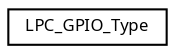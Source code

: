 digraph "Graphical Class Hierarchy"
{
  edge [fontname="Sans",fontsize="8",labelfontname="Sans",labelfontsize="8"];
  node [fontname="Sans",fontsize="8",shape=record];
  rankdir="LR";
  Node1 [label="LPC_GPIO_Type",height=0.2,width=0.4,color="black", fillcolor="white", style="filled",URL="$struct_l_p_c___g_p_i_o___type.html",tooltip="Product name title=UM10462 Chapter title=LPC11U1x GPIO Modification date=3/17/2011 Major revision=0 M..."];
}
